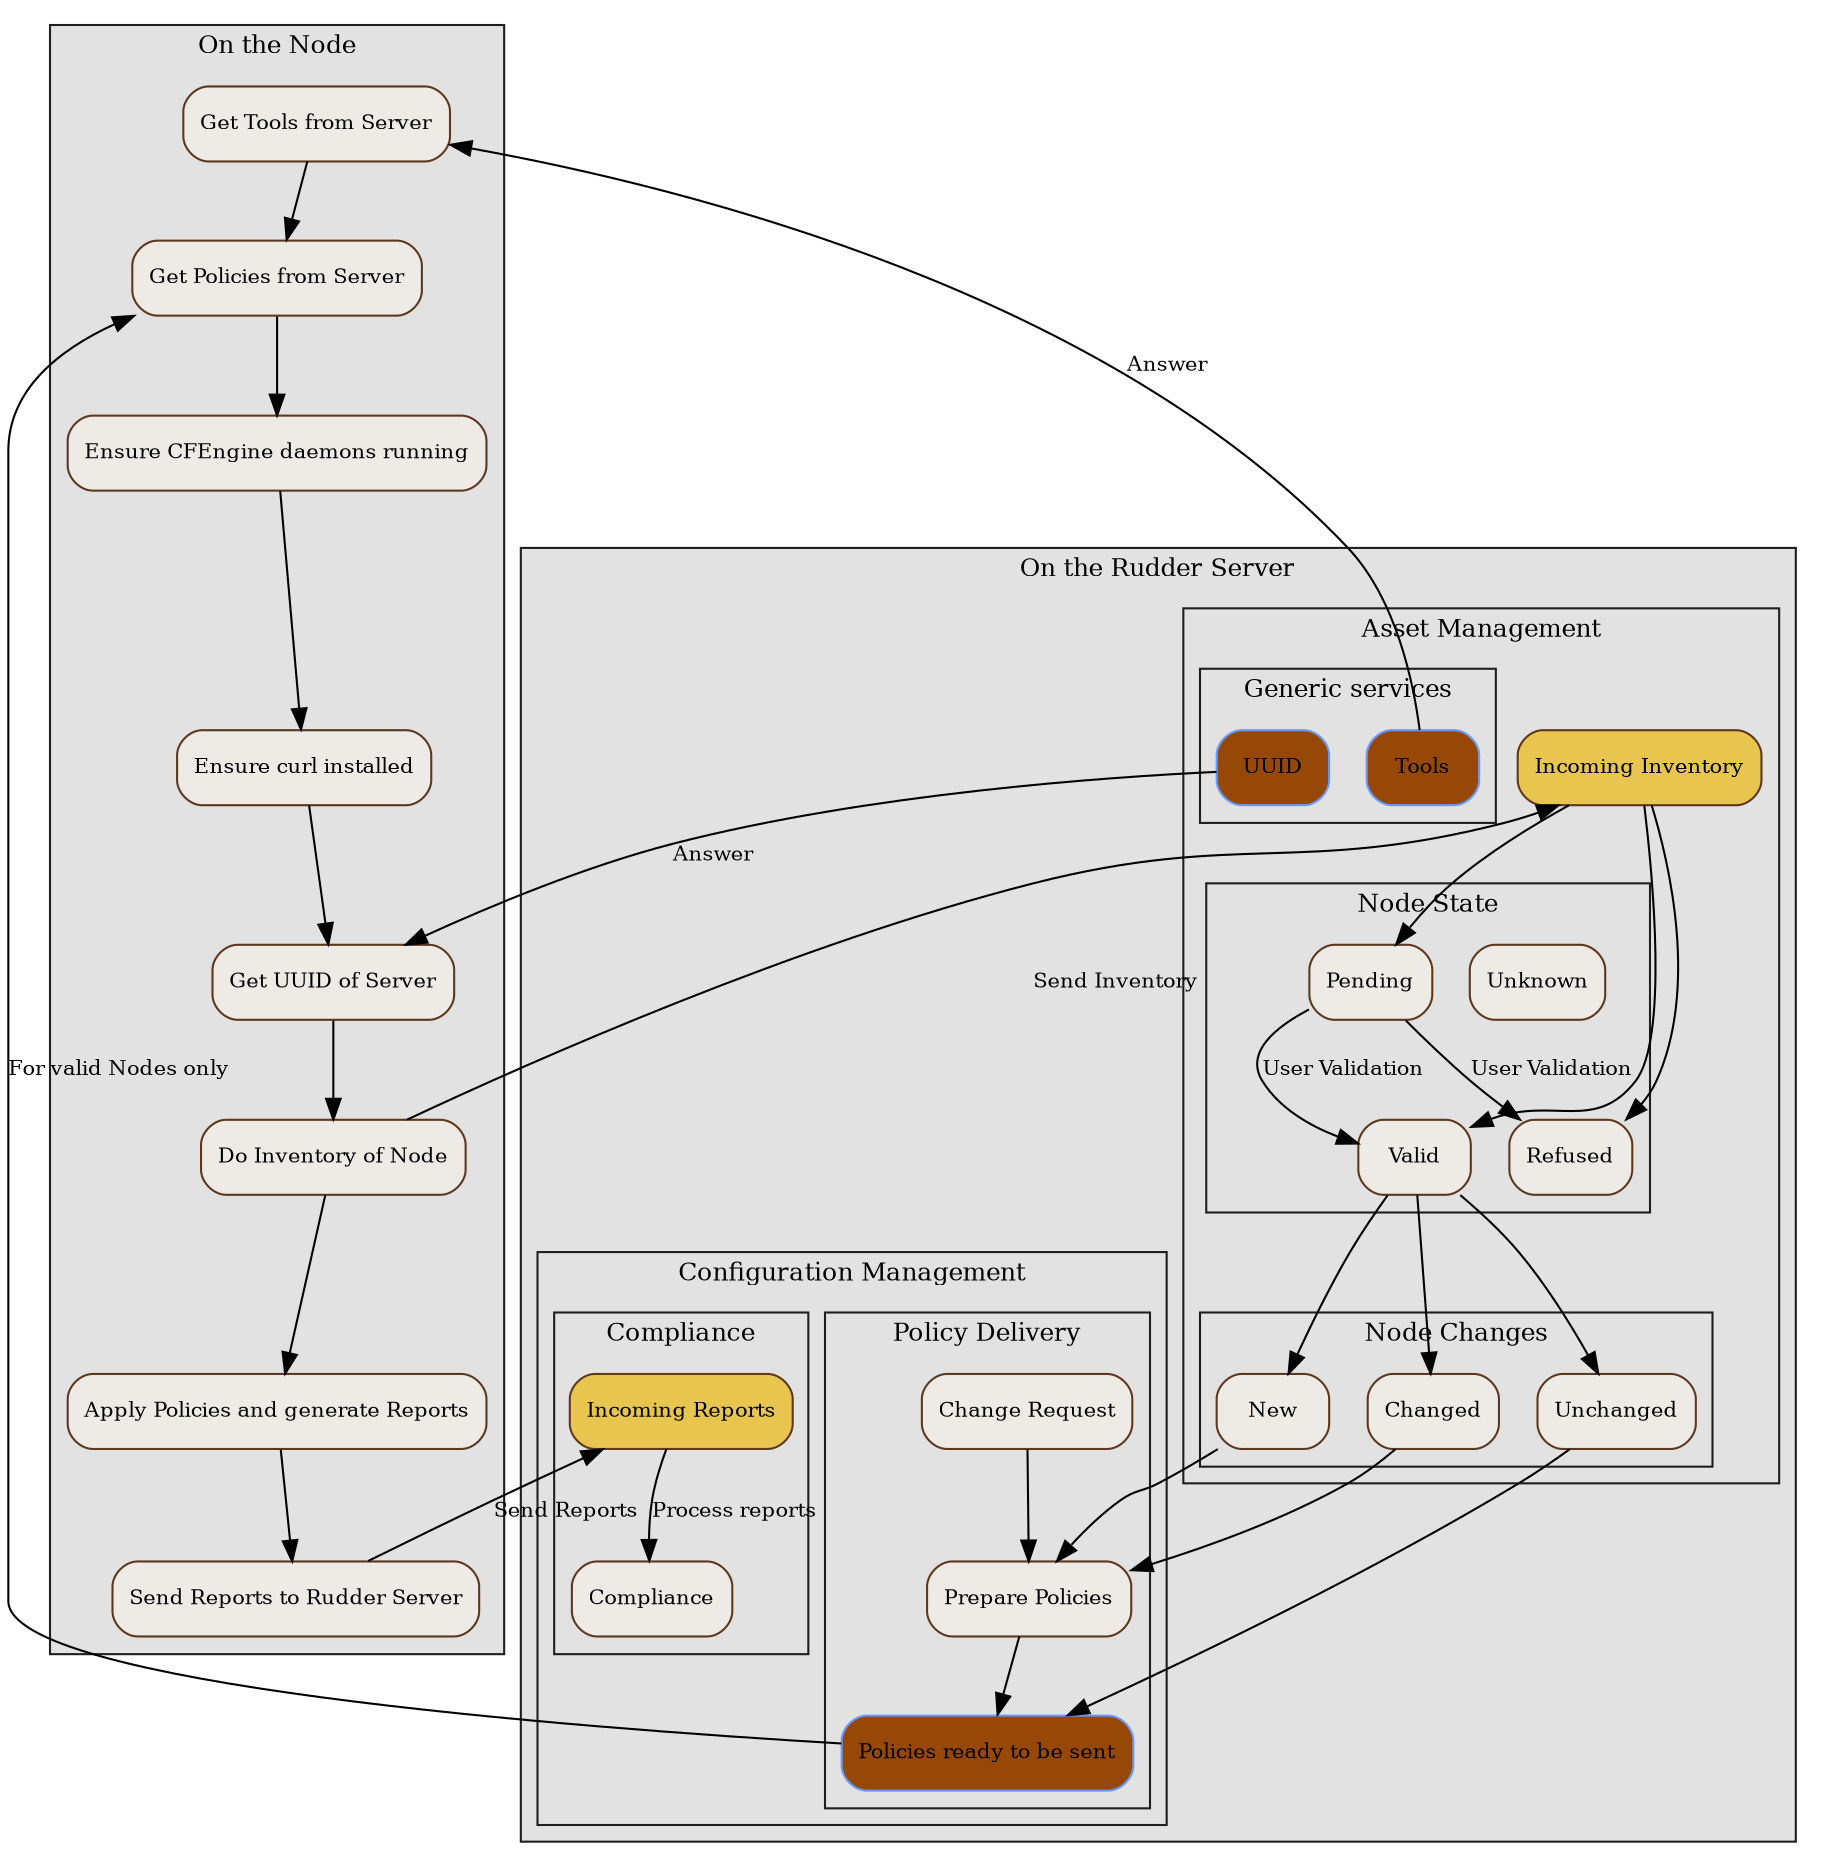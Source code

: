 digraph agent_workflow {

compound=true;
node [
    shape=Mrecord, 
    style = filled, 
    color="#5d381d", 
    fillcolor="#eeebe7",
    fontsize=10
];
edge [fontsize=10];

subgraph cluster_Node { 
  label = "On the Node";
  style = filled color="#1f1e1e" fillcolor="#e2e2e2" fontsize=12;
  gettools [ label = "Get Tools from Server" ];
  getpol [label = "Get Policies from Server" ];
  testcfd [label="Ensure CFEngine daemons running"];
  testcurl [label="Ensure curl installed"]
  getuuid [label = "Get UUID of Server" ];
  doinventory [label = "Do Inventory of Node"];
  dopolicy [label = "Apply Policies and generate Reports"];
  sendreport [label = "Send Reports to Rudder Server"];
  gettools -> getpol -> testcfd -> testcurl -> getuuid -> doinventory;
  doinventory -> dopolicy -> sendreport;
};

tools -> gettools [label="Answer"];
uuid -> getuuid [label="Answer"];
acceptsendpol -> getpol [label="For valid Nodes only"];
doinventory -> inventory [label="Send Inventory"];
sendreport -> logs [label="Send Reports"];

subgraph cluster_Server { 
  label = "On the Rudder Server";
  style = filled color="#1f1e1e" fillcolor="#e2e2e2"  fontsize=12;
  
  subgraph cluster_AssetManagement {
    label = "Asset Management";
    
    inventory [label = "Incoming Inventory" fillcolor="#e8c54e"];

    subgraph cluster_ServerNodeState {
      label="Node State" fontsize=12;
      unknownnode [label = "Unknown"];
      pendingnode [label = "Pending"];
      validnode   [label = "Valid"];
      refusednode [label = "Refused"];
      pendingnode -> {validnode refusednode} [label="User Validation"];
      rank=same {unknownnode pendingnode};
      rank=same {refusednode validnode};
    };
 
    inventory -> {validnode refusednode pendingnode};

    subgraph cluster_ServerNodeChanges {
      label="Node Changes" fontsize=12;
      nodenew [label = "New"];
      nodechanged [label = "Changed"];
      nodeunchanged [label = "Unchanged"];
    };

    validnode -> {nodenew nodechanged nodeunchanged};
  
    subgraph cluster_ServerGeneric {
      label="Generic services" fontsize=12;
      uuid [label = "UUID" color="#6699ff", fillcolor="#974807"];
      tools [label = "Tools" color="#6699ff", fillcolor="#974807"];
    };

};

  subgraph cluster_ConfigManagement {
    label = "Configuration Management";

    subgraph cluster_PolicyDelivery {
      label="Policy Delivery" fontsize=12;
      preparepol [label = "Prepare Policies"];
      acceptsendpol [label = "Policies ready to be sent" color="#6699ff", fillcolor="#974807"];
      configchange [label = "Change Request"];
      {nodenew nodechanged configchange} -> preparepol;
      {preparepol nodeunchanged} -> acceptsendpol;
    };

    subgraph cluster_Compliance {
      label="Compliance" fontsize=12;
      logs [label = "Incoming Reports" fillcolor="#e8c54e"];
      compliance [label="Compliance"];
      logs -> compliance [label="Process reports"];
    };
  };

};

}
